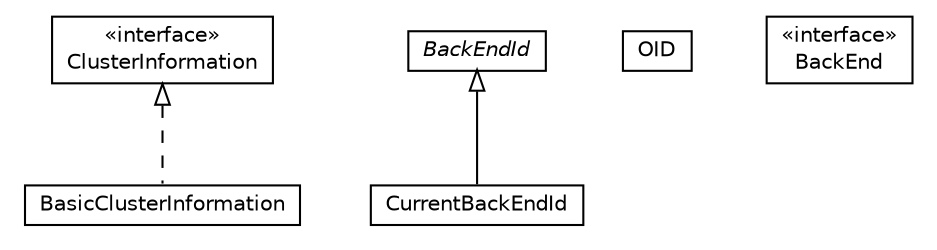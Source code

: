 #!/usr/local/bin/dot
#
# Class diagram 
# Generated by UMLGraph version 5.1 (http://www.umlgraph.org/)
#

digraph G {
	edge [fontname="Helvetica",fontsize=10,labelfontname="Helvetica",labelfontsize=10];
	node [fontname="Helvetica",fontsize=10,shape=plaintext];
	nodesep=0.25;
	ranksep=0.5;
	// pt.ist.fenixframework.backend.ClusterInformation
	c3279 [label=<<table title="pt.ist.fenixframework.backend.ClusterInformation" border="0" cellborder="1" cellspacing="0" cellpadding="2" port="p" href="./ClusterInformation.html">
		<tr><td><table border="0" cellspacing="0" cellpadding="1">
<tr><td align="center" balign="center"> &#171;interface&#187; </td></tr>
<tr><td align="center" balign="center"> ClusterInformation </td></tr>
		</table></td></tr>
		</table>>, fontname="Helvetica", fontcolor="black", fontsize=10.0];
	// pt.ist.fenixframework.backend.BackEndId
	c3280 [label=<<table title="pt.ist.fenixframework.backend.BackEndId" border="0" cellborder="1" cellspacing="0" cellpadding="2" port="p" href="./BackEndId.html">
		<tr><td><table border="0" cellspacing="0" cellpadding="1">
<tr><td align="center" balign="center"><font face="Helvetica-Oblique"> BackEndId </font></td></tr>
		</table></td></tr>
		</table>>, fontname="Helvetica", fontcolor="black", fontsize=10.0];
	// pt.ist.fenixframework.backend.OID
	c3281 [label=<<table title="pt.ist.fenixframework.backend.OID" border="0" cellborder="1" cellspacing="0" cellpadding="2" port="p" href="./OID.html">
		<tr><td><table border="0" cellspacing="0" cellpadding="1">
<tr><td align="center" balign="center"> OID </td></tr>
		</table></td></tr>
		</table>>, fontname="Helvetica", fontcolor="black", fontsize=10.0];
	// pt.ist.fenixframework.backend.BasicClusterInformation
	c3282 [label=<<table title="pt.ist.fenixframework.backend.BasicClusterInformation" border="0" cellborder="1" cellspacing="0" cellpadding="2" port="p" href="./BasicClusterInformation.html">
		<tr><td><table border="0" cellspacing="0" cellpadding="1">
<tr><td align="center" balign="center"> BasicClusterInformation </td></tr>
		</table></td></tr>
		</table>>, fontname="Helvetica", fontcolor="black", fontsize=10.0];
	// pt.ist.fenixframework.backend.BackEnd
	c3283 [label=<<table title="pt.ist.fenixframework.backend.BackEnd" border="0" cellborder="1" cellspacing="0" cellpadding="2" port="p" href="./BackEnd.html">
		<tr><td><table border="0" cellspacing="0" cellpadding="1">
<tr><td align="center" balign="center"> &#171;interface&#187; </td></tr>
<tr><td align="center" balign="center"> BackEnd </td></tr>
		</table></td></tr>
		</table>>, fontname="Helvetica", fontcolor="black", fontsize=10.0];
	// pt.ist.fenixframework.backend.CurrentBackEndId
	c3284 [label=<<table title="pt.ist.fenixframework.backend.CurrentBackEndId" border="0" cellborder="1" cellspacing="0" cellpadding="2" port="p" href="./CurrentBackEndId.html">
		<tr><td><table border="0" cellspacing="0" cellpadding="1">
<tr><td align="center" balign="center"> CurrentBackEndId </td></tr>
		</table></td></tr>
		</table>>, fontname="Helvetica", fontcolor="black", fontsize=10.0];
	//pt.ist.fenixframework.backend.BasicClusterInformation implements pt.ist.fenixframework.backend.ClusterInformation
	c3279:p -> c3282:p [dir=back,arrowtail=empty,style=dashed];
	//pt.ist.fenixframework.backend.CurrentBackEndId extends pt.ist.fenixframework.backend.BackEndId
	c3280:p -> c3284:p [dir=back,arrowtail=empty];
}

